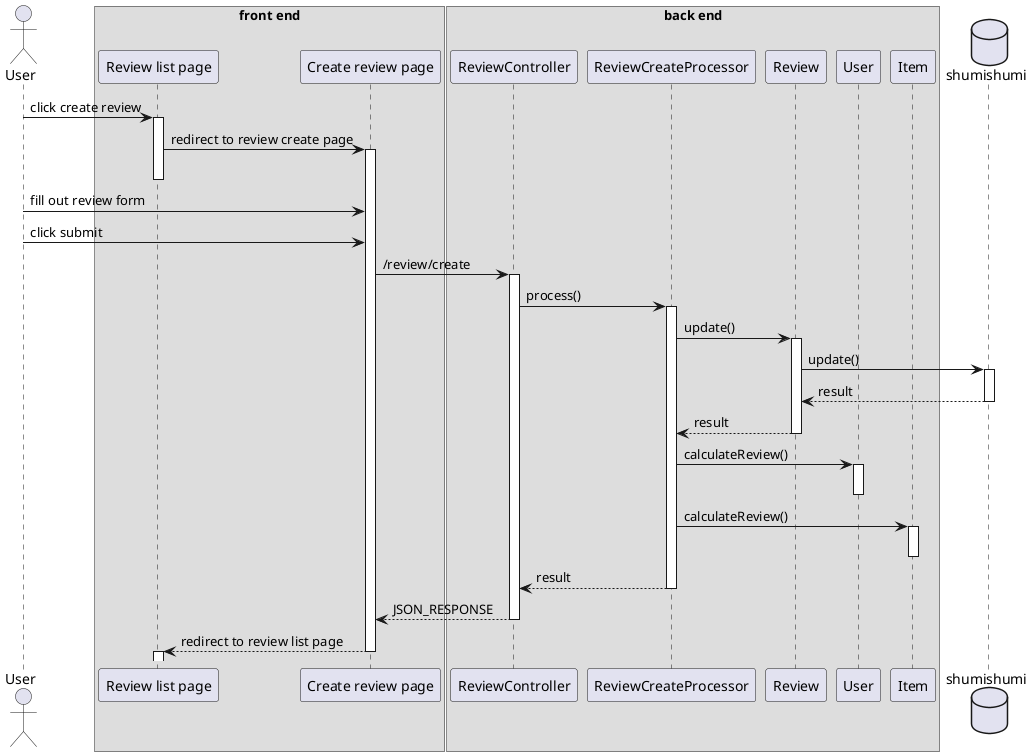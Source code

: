 @startuml template
'autonumber 1.1.1

actor User as u

box "front end"
participant "Review list page" as rlist
participant "Create review page" as cpage
end box

box "back end"
participant "ReviewController" as rc

participant "ReviewCreateProcessor" as proc

participant "Review" as rm
participant "User" as um
participant "Item" as im
end box

database shumishumi as db

u -> rlist++ : click create review
rlist -> cpage ++-- : redirect to review create page

'autonumber inc a
u -> cpage : fill out review form
'autonumber inc a
u -> cpage : click submit

cpage -> rc++ : /review/create
rc -> proc++ : process()

proc -> rm++ : update()
rm -> db++ : update()
return result
return result

proc -> um++ : calculateReview()
deactivate um

proc -> im++ : calculateReview()
deactivate im

return result
return JSON_RESPONSE

cpage --> rlist --++:  redirect to review list page

@enduml